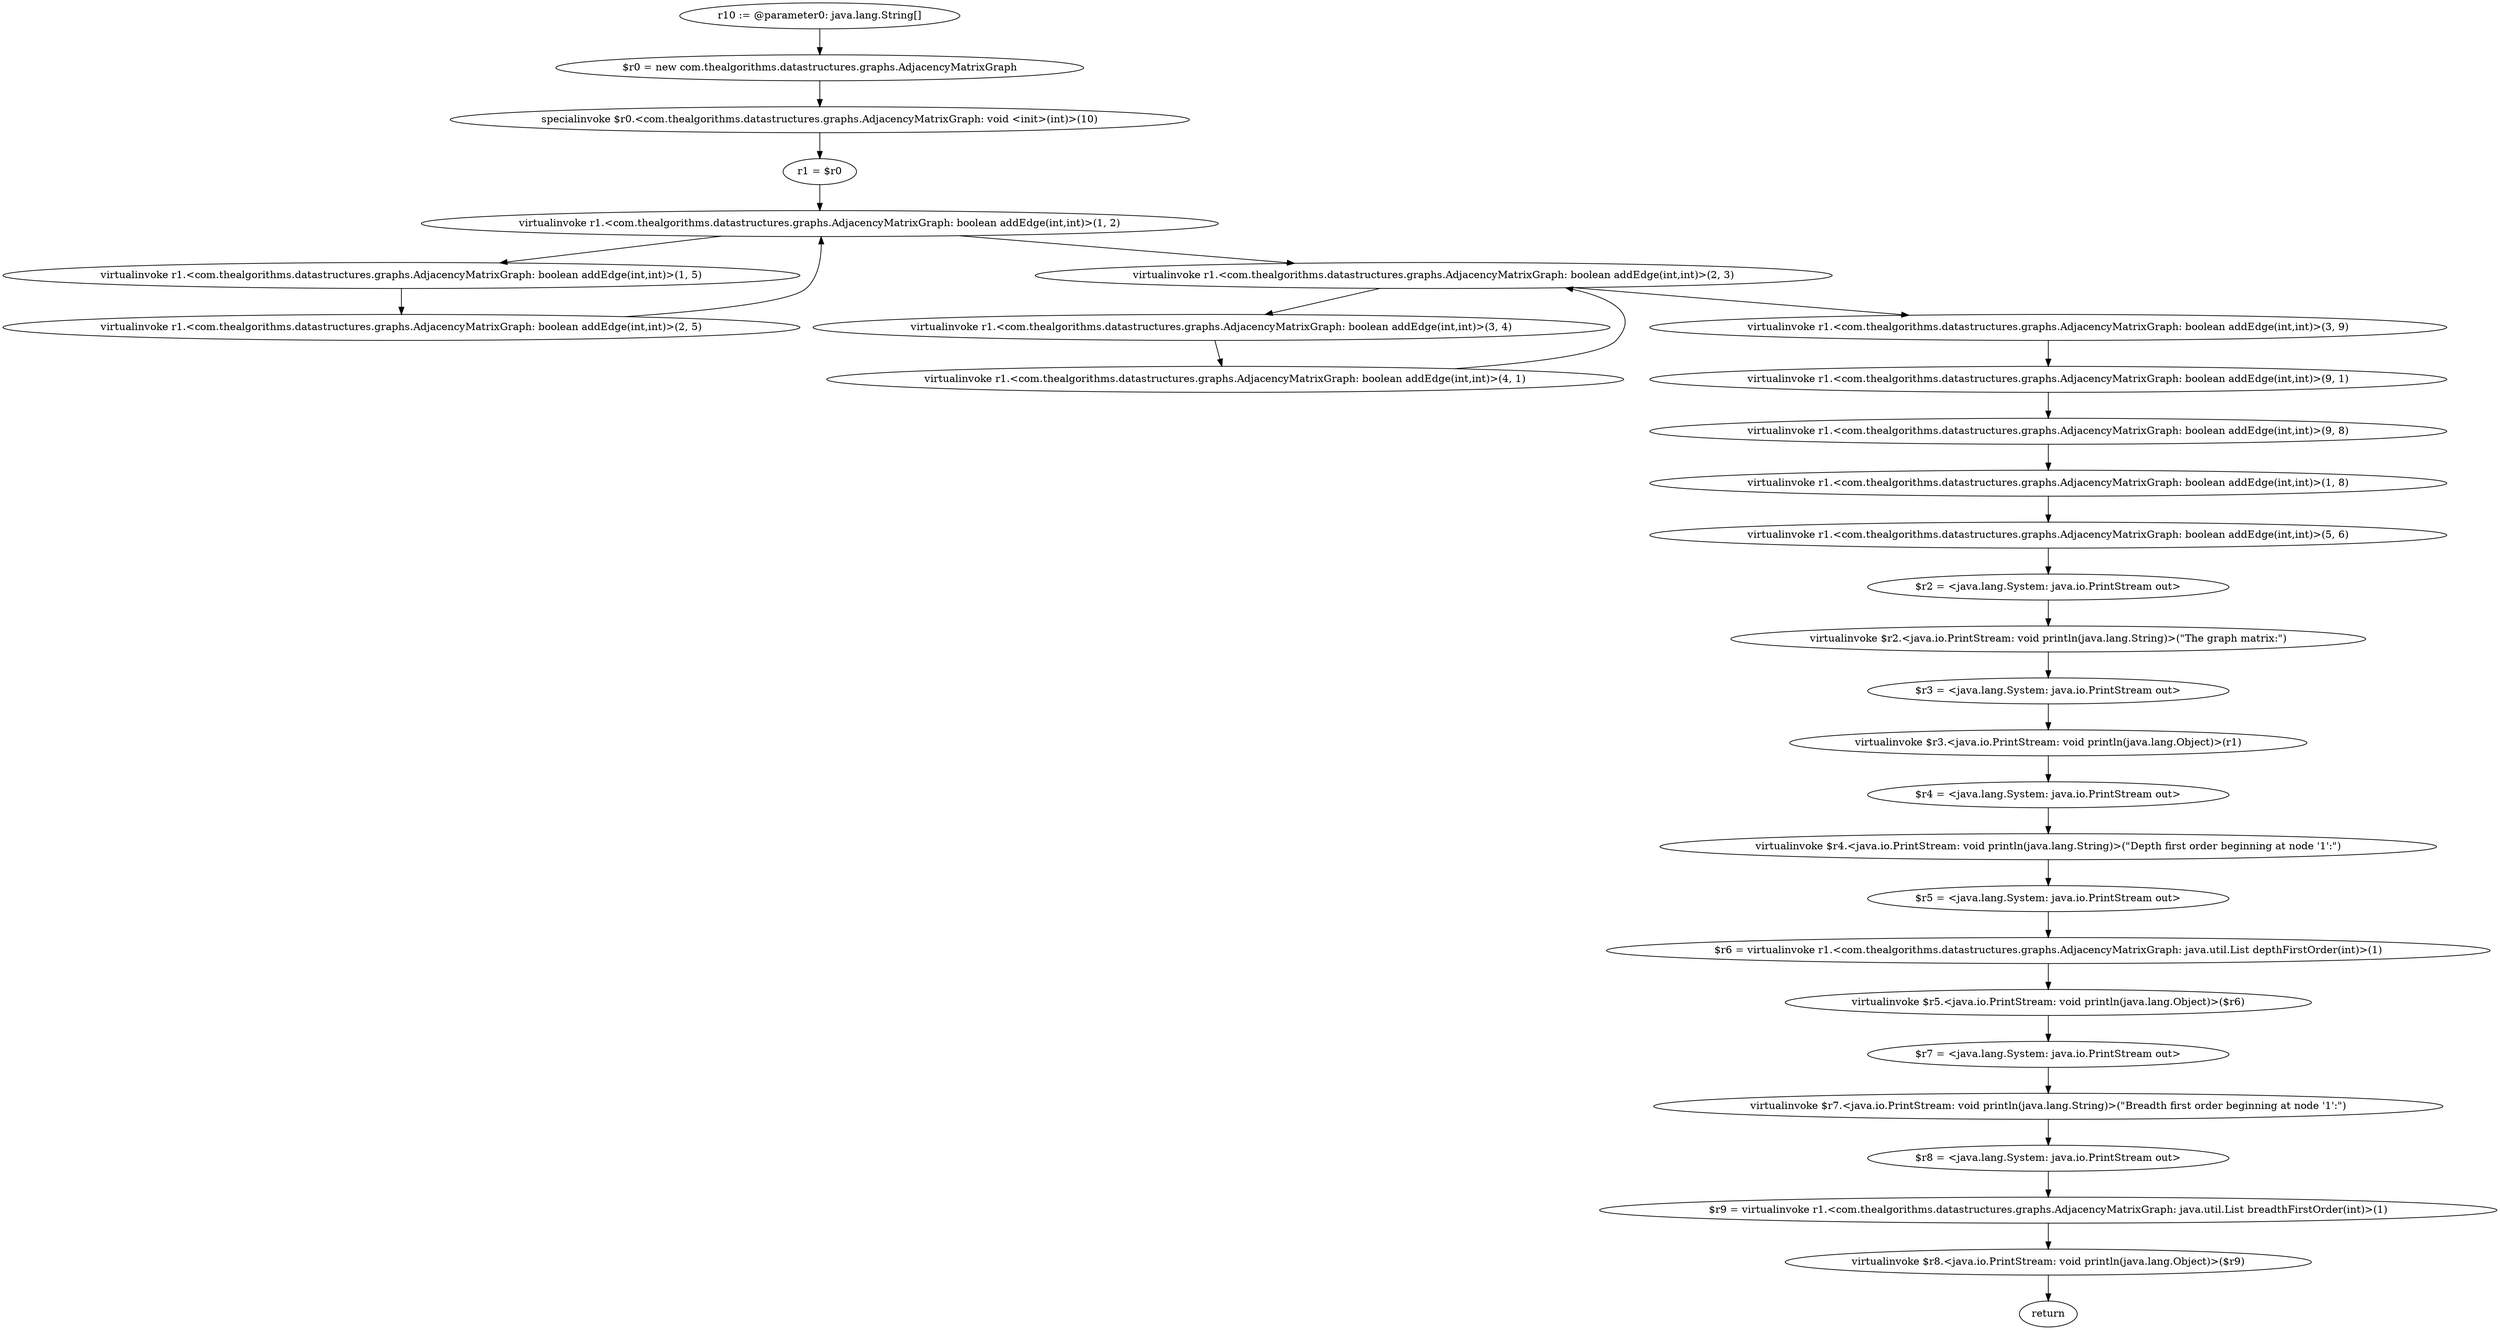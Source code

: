 digraph "unitGraph" {
    "r10 := @parameter0: java.lang.String[]"
    "$r0 = new com.thealgorithms.datastructures.graphs.AdjacencyMatrixGraph"
    "specialinvoke $r0.<com.thealgorithms.datastructures.graphs.AdjacencyMatrixGraph: void <init>(int)>(10)"
    "r1 = $r0"
    "virtualinvoke r1.<com.thealgorithms.datastructures.graphs.AdjacencyMatrixGraph: boolean addEdge(int,int)>(1, 2)"
    "virtualinvoke r1.<com.thealgorithms.datastructures.graphs.AdjacencyMatrixGraph: boolean addEdge(int,int)>(1, 5)"
    "virtualinvoke r1.<com.thealgorithms.datastructures.graphs.AdjacencyMatrixGraph: boolean addEdge(int,int)>(2, 5)"
    "virtualinvoke r1.<com.thealgorithms.datastructures.graphs.AdjacencyMatrixGraph: boolean addEdge(int,int)>(2, 3)"
    "virtualinvoke r1.<com.thealgorithms.datastructures.graphs.AdjacencyMatrixGraph: boolean addEdge(int,int)>(3, 4)"
    "virtualinvoke r1.<com.thealgorithms.datastructures.graphs.AdjacencyMatrixGraph: boolean addEdge(int,int)>(4, 1)"
    "virtualinvoke r1.<com.thealgorithms.datastructures.graphs.AdjacencyMatrixGraph: boolean addEdge(int,int)>(3, 9)"
    "virtualinvoke r1.<com.thealgorithms.datastructures.graphs.AdjacencyMatrixGraph: boolean addEdge(int,int)>(9, 1)"
    "virtualinvoke r1.<com.thealgorithms.datastructures.graphs.AdjacencyMatrixGraph: boolean addEdge(int,int)>(9, 8)"
    "virtualinvoke r1.<com.thealgorithms.datastructures.graphs.AdjacencyMatrixGraph: boolean addEdge(int,int)>(1, 8)"
    "virtualinvoke r1.<com.thealgorithms.datastructures.graphs.AdjacencyMatrixGraph: boolean addEdge(int,int)>(5, 6)"
    "$r2 = <java.lang.System: java.io.PrintStream out>"
    "virtualinvoke $r2.<java.io.PrintStream: void println(java.lang.String)>(\"The graph matrix:\")"
    "$r3 = <java.lang.System: java.io.PrintStream out>"
    "virtualinvoke $r3.<java.io.PrintStream: void println(java.lang.Object)>(r1)"
    "$r4 = <java.lang.System: java.io.PrintStream out>"
    "virtualinvoke $r4.<java.io.PrintStream: void println(java.lang.String)>(\"Depth first order beginning at node \'1\':\")"
    "$r5 = <java.lang.System: java.io.PrintStream out>"
    "$r6 = virtualinvoke r1.<com.thealgorithms.datastructures.graphs.AdjacencyMatrixGraph: java.util.List depthFirstOrder(int)>(1)"
    "virtualinvoke $r5.<java.io.PrintStream: void println(java.lang.Object)>($r6)"
    "$r7 = <java.lang.System: java.io.PrintStream out>"
    "virtualinvoke $r7.<java.io.PrintStream: void println(java.lang.String)>(\"Breadth first order beginning at node \'1\':\")"
    "$r8 = <java.lang.System: java.io.PrintStream out>"
    "$r9 = virtualinvoke r1.<com.thealgorithms.datastructures.graphs.AdjacencyMatrixGraph: java.util.List breadthFirstOrder(int)>(1)"
    "virtualinvoke $r8.<java.io.PrintStream: void println(java.lang.Object)>($r9)"
    "return"
    "r10 := @parameter0: java.lang.String[]"->"$r0 = new com.thealgorithms.datastructures.graphs.AdjacencyMatrixGraph";
    "$r0 = new com.thealgorithms.datastructures.graphs.AdjacencyMatrixGraph"->"specialinvoke $r0.<com.thealgorithms.datastructures.graphs.AdjacencyMatrixGraph: void <init>(int)>(10)";
    "specialinvoke $r0.<com.thealgorithms.datastructures.graphs.AdjacencyMatrixGraph: void <init>(int)>(10)"->"r1 = $r0";
    "r1 = $r0"->"virtualinvoke r1.<com.thealgorithms.datastructures.graphs.AdjacencyMatrixGraph: boolean addEdge(int,int)>(1, 2)";
    "virtualinvoke r1.<com.thealgorithms.datastructures.graphs.AdjacencyMatrixGraph: boolean addEdge(int,int)>(1, 2)"->"virtualinvoke r1.<com.thealgorithms.datastructures.graphs.AdjacencyMatrixGraph: boolean addEdge(int,int)>(1, 5)";
    "virtualinvoke r1.<com.thealgorithms.datastructures.graphs.AdjacencyMatrixGraph: boolean addEdge(int,int)>(1, 5)"->"virtualinvoke r1.<com.thealgorithms.datastructures.graphs.AdjacencyMatrixGraph: boolean addEdge(int,int)>(2, 5)";
    "virtualinvoke r1.<com.thealgorithms.datastructures.graphs.AdjacencyMatrixGraph: boolean addEdge(int,int)>(2, 5)"->"virtualinvoke r1.<com.thealgorithms.datastructures.graphs.AdjacencyMatrixGraph: boolean addEdge(int,int)>(1, 2)";
    "virtualinvoke r1.<com.thealgorithms.datastructures.graphs.AdjacencyMatrixGraph: boolean addEdge(int,int)>(1, 2)"->"virtualinvoke r1.<com.thealgorithms.datastructures.graphs.AdjacencyMatrixGraph: boolean addEdge(int,int)>(2, 3)";
    "virtualinvoke r1.<com.thealgorithms.datastructures.graphs.AdjacencyMatrixGraph: boolean addEdge(int,int)>(2, 3)"->"virtualinvoke r1.<com.thealgorithms.datastructures.graphs.AdjacencyMatrixGraph: boolean addEdge(int,int)>(3, 4)";
    "virtualinvoke r1.<com.thealgorithms.datastructures.graphs.AdjacencyMatrixGraph: boolean addEdge(int,int)>(3, 4)"->"virtualinvoke r1.<com.thealgorithms.datastructures.graphs.AdjacencyMatrixGraph: boolean addEdge(int,int)>(4, 1)";
    "virtualinvoke r1.<com.thealgorithms.datastructures.graphs.AdjacencyMatrixGraph: boolean addEdge(int,int)>(4, 1)"->"virtualinvoke r1.<com.thealgorithms.datastructures.graphs.AdjacencyMatrixGraph: boolean addEdge(int,int)>(2, 3)";
    "virtualinvoke r1.<com.thealgorithms.datastructures.graphs.AdjacencyMatrixGraph: boolean addEdge(int,int)>(2, 3)"->"virtualinvoke r1.<com.thealgorithms.datastructures.graphs.AdjacencyMatrixGraph: boolean addEdge(int,int)>(3, 9)";
    "virtualinvoke r1.<com.thealgorithms.datastructures.graphs.AdjacencyMatrixGraph: boolean addEdge(int,int)>(3, 9)"->"virtualinvoke r1.<com.thealgorithms.datastructures.graphs.AdjacencyMatrixGraph: boolean addEdge(int,int)>(9, 1)";
    "virtualinvoke r1.<com.thealgorithms.datastructures.graphs.AdjacencyMatrixGraph: boolean addEdge(int,int)>(9, 1)"->"virtualinvoke r1.<com.thealgorithms.datastructures.graphs.AdjacencyMatrixGraph: boolean addEdge(int,int)>(9, 8)";
    "virtualinvoke r1.<com.thealgorithms.datastructures.graphs.AdjacencyMatrixGraph: boolean addEdge(int,int)>(9, 8)"->"virtualinvoke r1.<com.thealgorithms.datastructures.graphs.AdjacencyMatrixGraph: boolean addEdge(int,int)>(1, 8)";
    "virtualinvoke r1.<com.thealgorithms.datastructures.graphs.AdjacencyMatrixGraph: boolean addEdge(int,int)>(1, 8)"->"virtualinvoke r1.<com.thealgorithms.datastructures.graphs.AdjacencyMatrixGraph: boolean addEdge(int,int)>(5, 6)";
    "virtualinvoke r1.<com.thealgorithms.datastructures.graphs.AdjacencyMatrixGraph: boolean addEdge(int,int)>(5, 6)"->"$r2 = <java.lang.System: java.io.PrintStream out>";
    "$r2 = <java.lang.System: java.io.PrintStream out>"->"virtualinvoke $r2.<java.io.PrintStream: void println(java.lang.String)>(\"The graph matrix:\")";
    "virtualinvoke $r2.<java.io.PrintStream: void println(java.lang.String)>(\"The graph matrix:\")"->"$r3 = <java.lang.System: java.io.PrintStream out>";
    "$r3 = <java.lang.System: java.io.PrintStream out>"->"virtualinvoke $r3.<java.io.PrintStream: void println(java.lang.Object)>(r1)";
    "virtualinvoke $r3.<java.io.PrintStream: void println(java.lang.Object)>(r1)"->"$r4 = <java.lang.System: java.io.PrintStream out>";
    "$r4 = <java.lang.System: java.io.PrintStream out>"->"virtualinvoke $r4.<java.io.PrintStream: void println(java.lang.String)>(\"Depth first order beginning at node \'1\':\")";
    "virtualinvoke $r4.<java.io.PrintStream: void println(java.lang.String)>(\"Depth first order beginning at node \'1\':\")"->"$r5 = <java.lang.System: java.io.PrintStream out>";
    "$r5 = <java.lang.System: java.io.PrintStream out>"->"$r6 = virtualinvoke r1.<com.thealgorithms.datastructures.graphs.AdjacencyMatrixGraph: java.util.List depthFirstOrder(int)>(1)";
    "$r6 = virtualinvoke r1.<com.thealgorithms.datastructures.graphs.AdjacencyMatrixGraph: java.util.List depthFirstOrder(int)>(1)"->"virtualinvoke $r5.<java.io.PrintStream: void println(java.lang.Object)>($r6)";
    "virtualinvoke $r5.<java.io.PrintStream: void println(java.lang.Object)>($r6)"->"$r7 = <java.lang.System: java.io.PrintStream out>";
    "$r7 = <java.lang.System: java.io.PrintStream out>"->"virtualinvoke $r7.<java.io.PrintStream: void println(java.lang.String)>(\"Breadth first order beginning at node \'1\':\")";
    "virtualinvoke $r7.<java.io.PrintStream: void println(java.lang.String)>(\"Breadth first order beginning at node \'1\':\")"->"$r8 = <java.lang.System: java.io.PrintStream out>";
    "$r8 = <java.lang.System: java.io.PrintStream out>"->"$r9 = virtualinvoke r1.<com.thealgorithms.datastructures.graphs.AdjacencyMatrixGraph: java.util.List breadthFirstOrder(int)>(1)";
    "$r9 = virtualinvoke r1.<com.thealgorithms.datastructures.graphs.AdjacencyMatrixGraph: java.util.List breadthFirstOrder(int)>(1)"->"virtualinvoke $r8.<java.io.PrintStream: void println(java.lang.Object)>($r9)";
    "virtualinvoke $r8.<java.io.PrintStream: void println(java.lang.Object)>($r9)"->"return";
}
